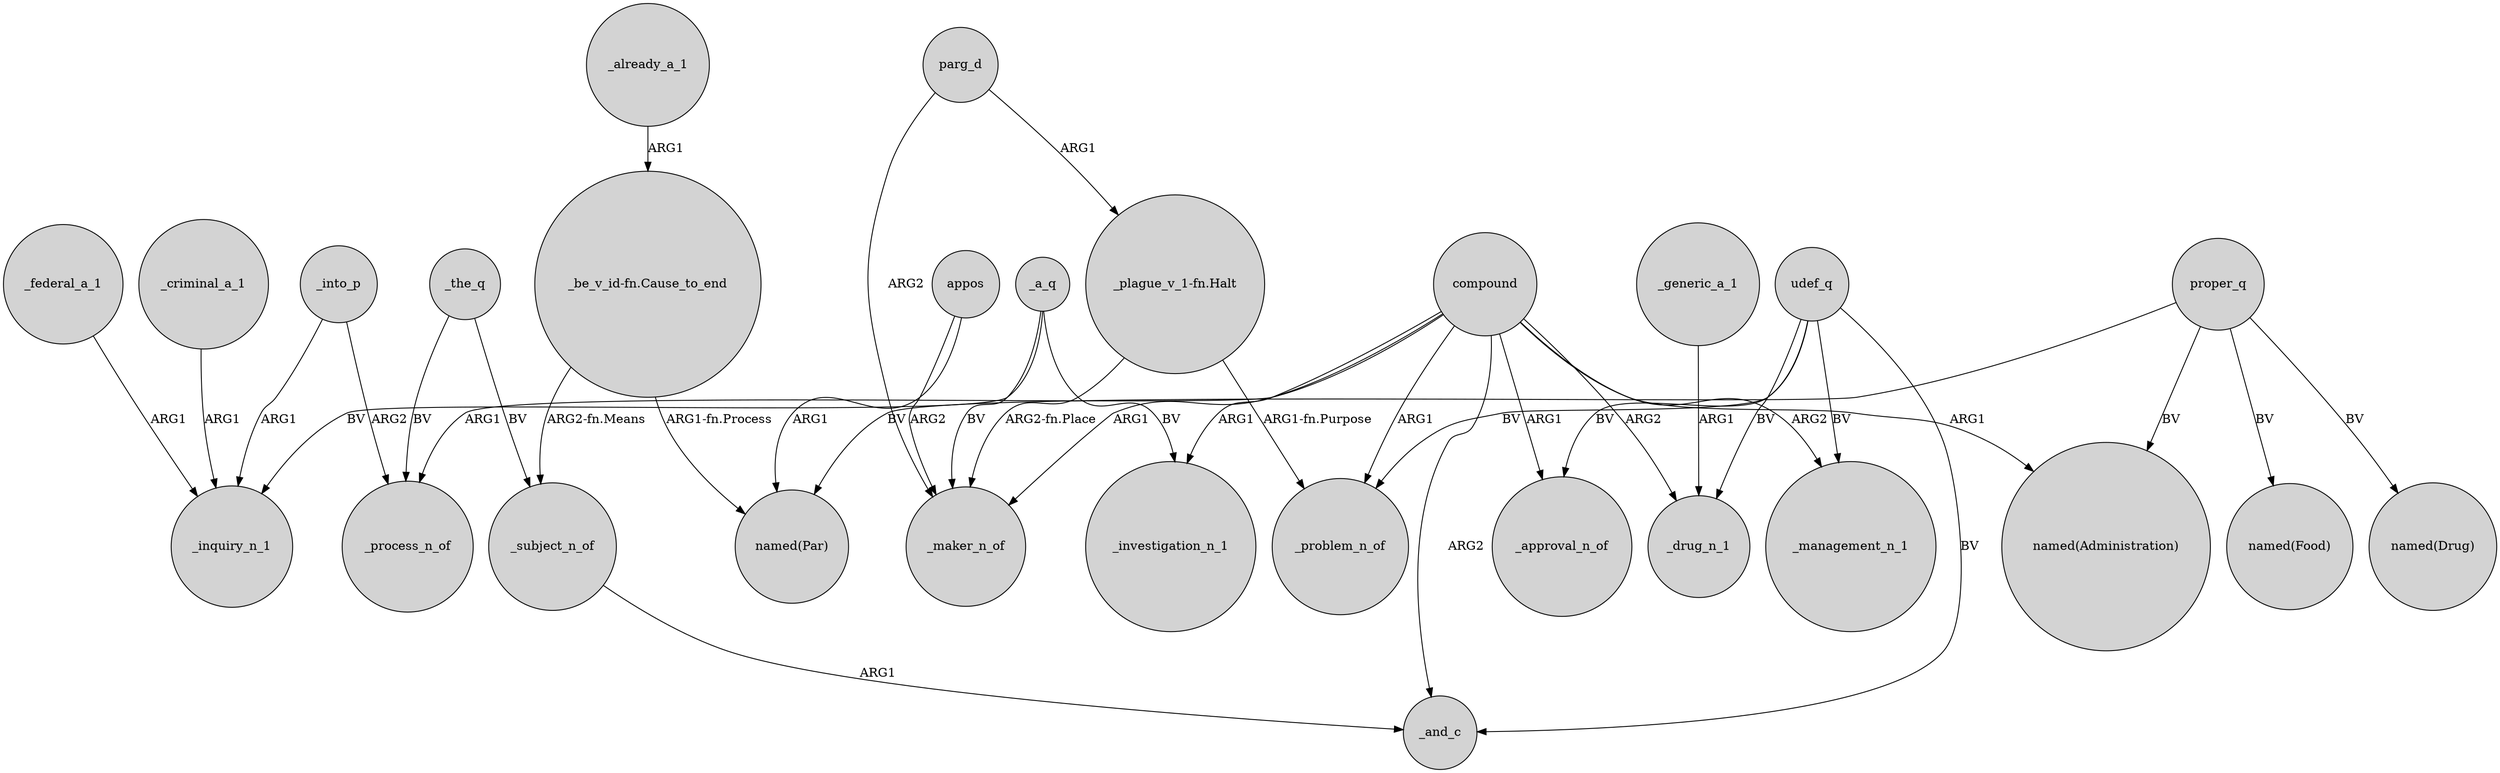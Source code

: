 digraph {
	node [shape=circle style=filled]
	_into_p -> _inquiry_n_1 [label=ARG1]
	udef_q -> _approval_n_of [label=BV]
	_subject_n_of -> _and_c [label=ARG1]
	appos -> "named(Par)" [label=ARG1]
	proper_q -> "named(Food)" [label=BV]
	udef_q -> _problem_n_of [label=BV]
	proper_q -> "named(Administration)" [label=BV]
	"_be_v_id-fn.Cause_to_end" -> _subject_n_of [label="ARG2-fn.Means"]
	_the_q -> _process_n_of [label=BV]
	proper_q -> "named(Drug)" [label=BV]
	"_be_v_id-fn.Cause_to_end" -> "named(Par)" [label="ARG1-fn.Process"]
	compound -> _process_n_of [label=ARG1]
	_generic_a_1 -> _drug_n_1 [label=ARG1]
	compound -> _problem_n_of [label=ARG1]
	_federal_a_1 -> _inquiry_n_1 [label=ARG1]
	_criminal_a_1 -> _inquiry_n_1 [label=ARG1]
	udef_q -> _and_c [label=BV]
	_a_q -> _inquiry_n_1 [label=BV]
	compound -> _management_n_1 [label=ARG2]
	compound -> _and_c [label=ARG2]
	parg_d -> "_plague_v_1-fn.Halt" [label=ARG1]
	udef_q -> _drug_n_1 [label=BV]
	udef_q -> _management_n_1 [label=BV]
	_a_q -> _investigation_n_1 [label=BV]
	proper_q -> "named(Par)" [label=BV]
	parg_d -> _maker_n_of [label=ARG2]
	"_plague_v_1-fn.Halt" -> _maker_n_of [label="ARG2-fn.Place"]
	appos -> _maker_n_of [label=ARG2]
	compound -> _investigation_n_1 [label=ARG1]
	compound -> "named(Administration)" [label=ARG1]
	_the_q -> _subject_n_of [label=BV]
	compound -> _maker_n_of [label=ARG1]
	_into_p -> _process_n_of [label=ARG2]
	_already_a_1 -> "_be_v_id-fn.Cause_to_end" [label=ARG1]
	compound -> _approval_n_of [label=ARG1]
	_a_q -> _maker_n_of [label=BV]
	"_plague_v_1-fn.Halt" -> _problem_n_of [label="ARG1-fn.Purpose"]
	compound -> _drug_n_1 [label=ARG2]
}
